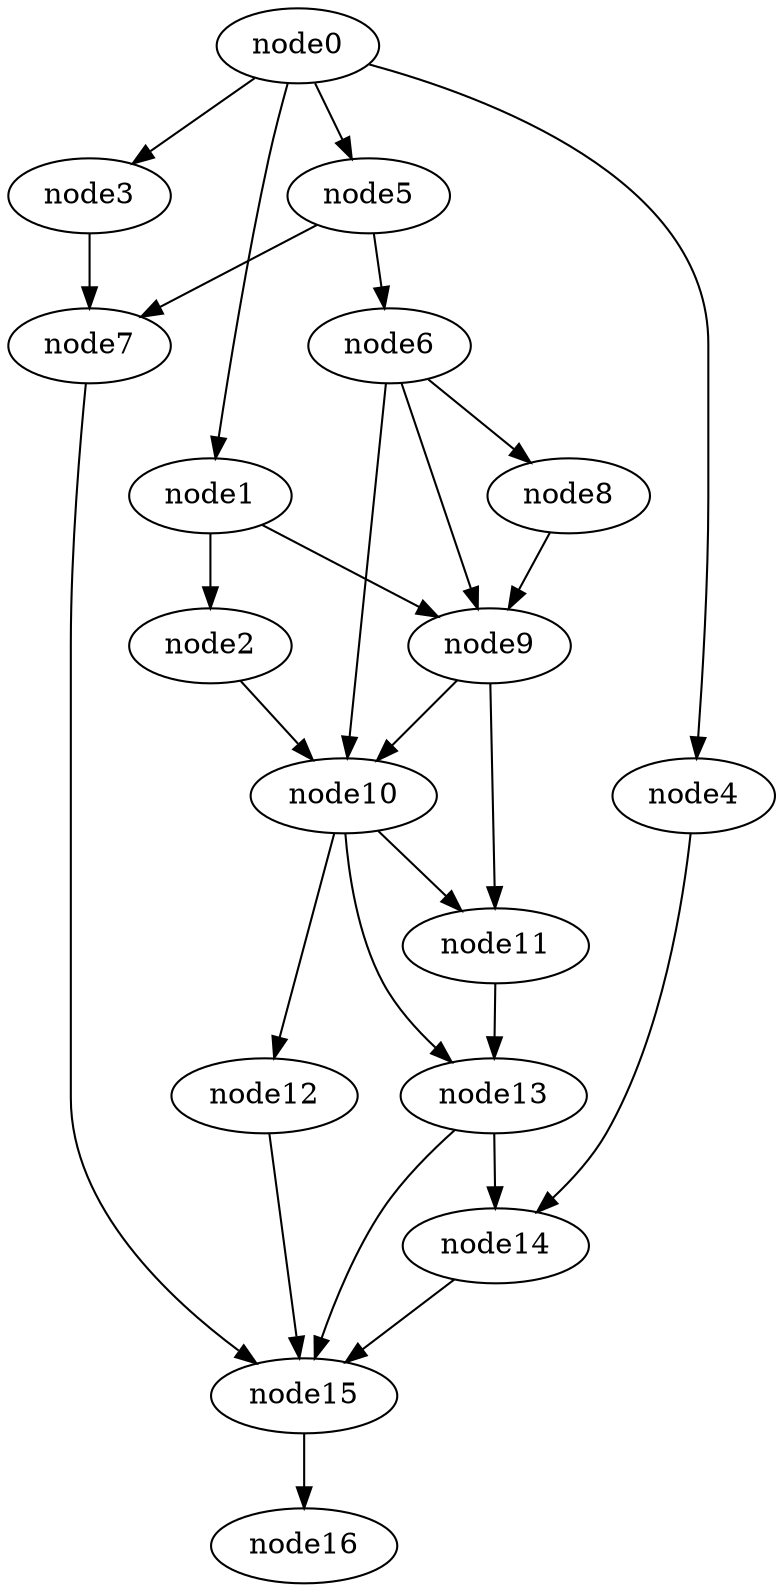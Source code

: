 digraph g{
	node16
	node15 -> node16
	node14 -> node15
	node13 -> node15
	node13 -> node14
	node12 -> node15
	node11 -> node13
	node10 -> node13
	node10 -> node12
	node10 -> node11
	node9 -> node11
	node9 -> node10
	node8 -> node9
	node7 -> node15
	node6 -> node10
	node6 -> node9
	node6 -> node8
	node5 -> node7
	node5 -> node6
	node4 -> node14
	node3 -> node7
	node2 -> node10
	node1 -> node9
	node1 -> node2
	node0 -> node5
	node0 -> node4
	node0 -> node3
	node0 -> node1
}
